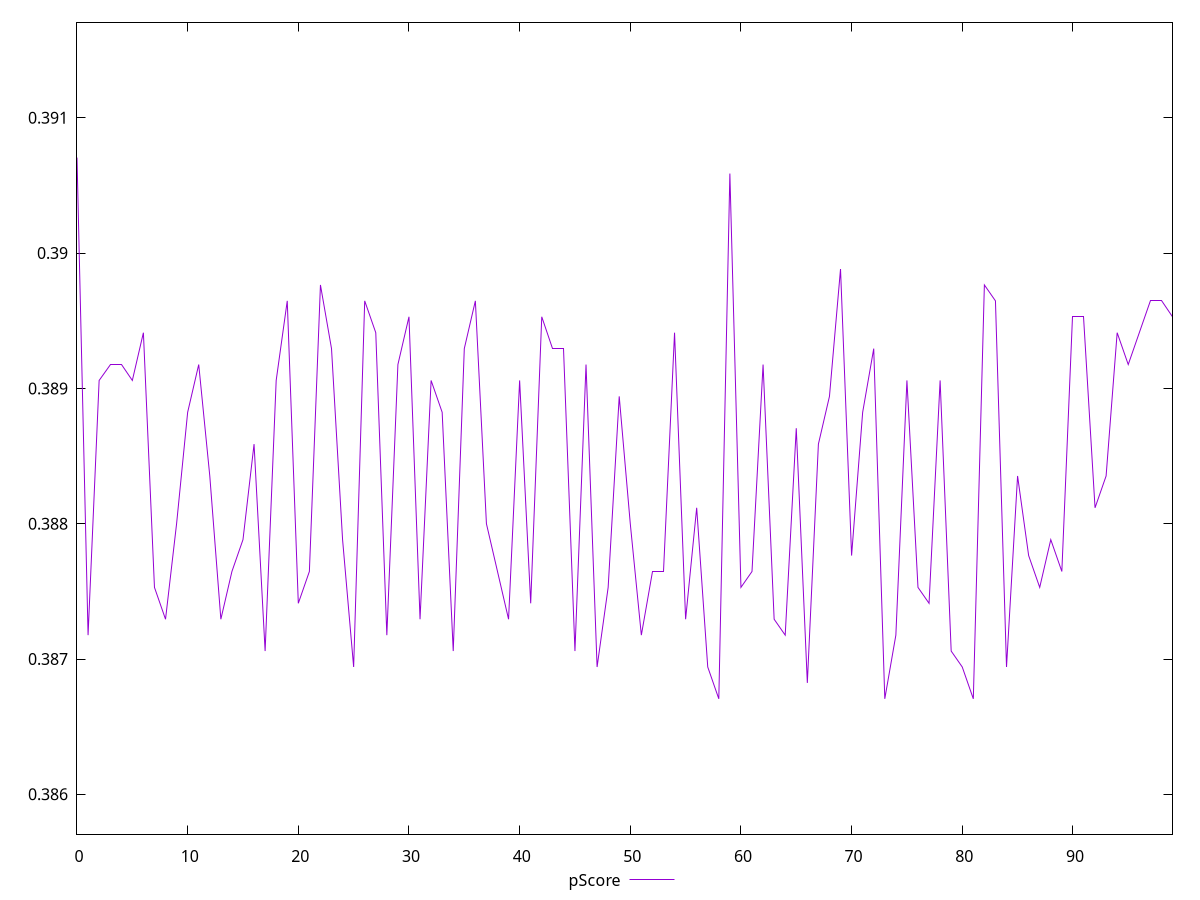reset

$pScore <<EOF
0 0.3907058823529412
1 0.3871764705882353
2 0.3890588235294118
3 0.3891764705882353
4 0.3891764705882353
5 0.3890588235294118
6 0.38941176470588235
7 0.3875294117647059
8 0.3872941176470588
9 0.388
10 0.3888235294117647
11 0.3891764705882353
12 0.38835294117647057
13 0.3872941176470588
14 0.3876470588235294
15 0.38788235294117646
16 0.3885882352941176
17 0.3870588235294118
18 0.3890588235294118
19 0.3896470588235294
20 0.38741176470588234
21 0.3876470588235294
22 0.38976470588235296
23 0.3892941176470588
24 0.38788235294117646
25 0.38694117647058823
26 0.3896470588235294
27 0.38941176470588235
28 0.3871764705882353
29 0.3891764705882353
30 0.3895294117647059
31 0.3872941176470588
32 0.3890588235294118
33 0.3888235294117647
34 0.3870588235294118
35 0.3892941176470588
36 0.3896470588235294
37 0.388
38 0.3876470588235294
39 0.3872941176470588
40 0.3890588235294118
41 0.38741176470588234
42 0.3895294117647059
43 0.3892941176470588
44 0.3892941176470588
45 0.3870588235294118
46 0.3891764705882353
47 0.38694117647058823
48 0.3875294117647059
49 0.38894117647058823
50 0.388
51 0.3871764705882353
52 0.3876470588235294
53 0.3876470588235294
54 0.38941176470588235
55 0.3872941176470588
56 0.3881176470588235
57 0.38694117647058823
58 0.3867058823529412
59 0.3905882352941176
60 0.3875294117647059
61 0.3876470588235294
62 0.3891764705882353
63 0.3872941176470588
64 0.3871764705882353
65 0.3887058823529412
66 0.3868235294117647
67 0.3885882352941176
68 0.38894117647058823
69 0.38988235294117646
70 0.38776470588235296
71 0.3888235294117647
72 0.3892941176470588
73 0.3867058823529412
74 0.3871764705882353
75 0.3890588235294118
76 0.3875294117647059
77 0.38741176470588234
78 0.3890588235294118
79 0.3870588235294118
80 0.38694117647058823
81 0.3867058823529412
82 0.38976470588235296
83 0.3896470588235294
84 0.38694117647058823
85 0.38835294117647057
86 0.38776470588235296
87 0.3875294117647059
88 0.38788235294117646
89 0.3876470588235294
90 0.3895294117647059
91 0.3895294117647059
92 0.3881176470588235
93 0.38835294117647057
94 0.38941176470588235
95 0.3891764705882353
96 0.38941176470588235
97 0.3896470588235294
98 0.3896470588235294
99 0.3895294117647059
EOF

set key outside below
set xrange [0:99]
set yrange [0.3857058823529412:0.3917058823529412]
set trange [0.3857058823529412:0.3917058823529412]
set terminal svg size 640, 500 enhanced background rgb 'white'
set output "reports/report_00033_2021-03-01T14-23-16.841Z/render-blocking-resources/samples/astro/pScore/values.svg"

plot $pScore title "pScore" with line

reset
